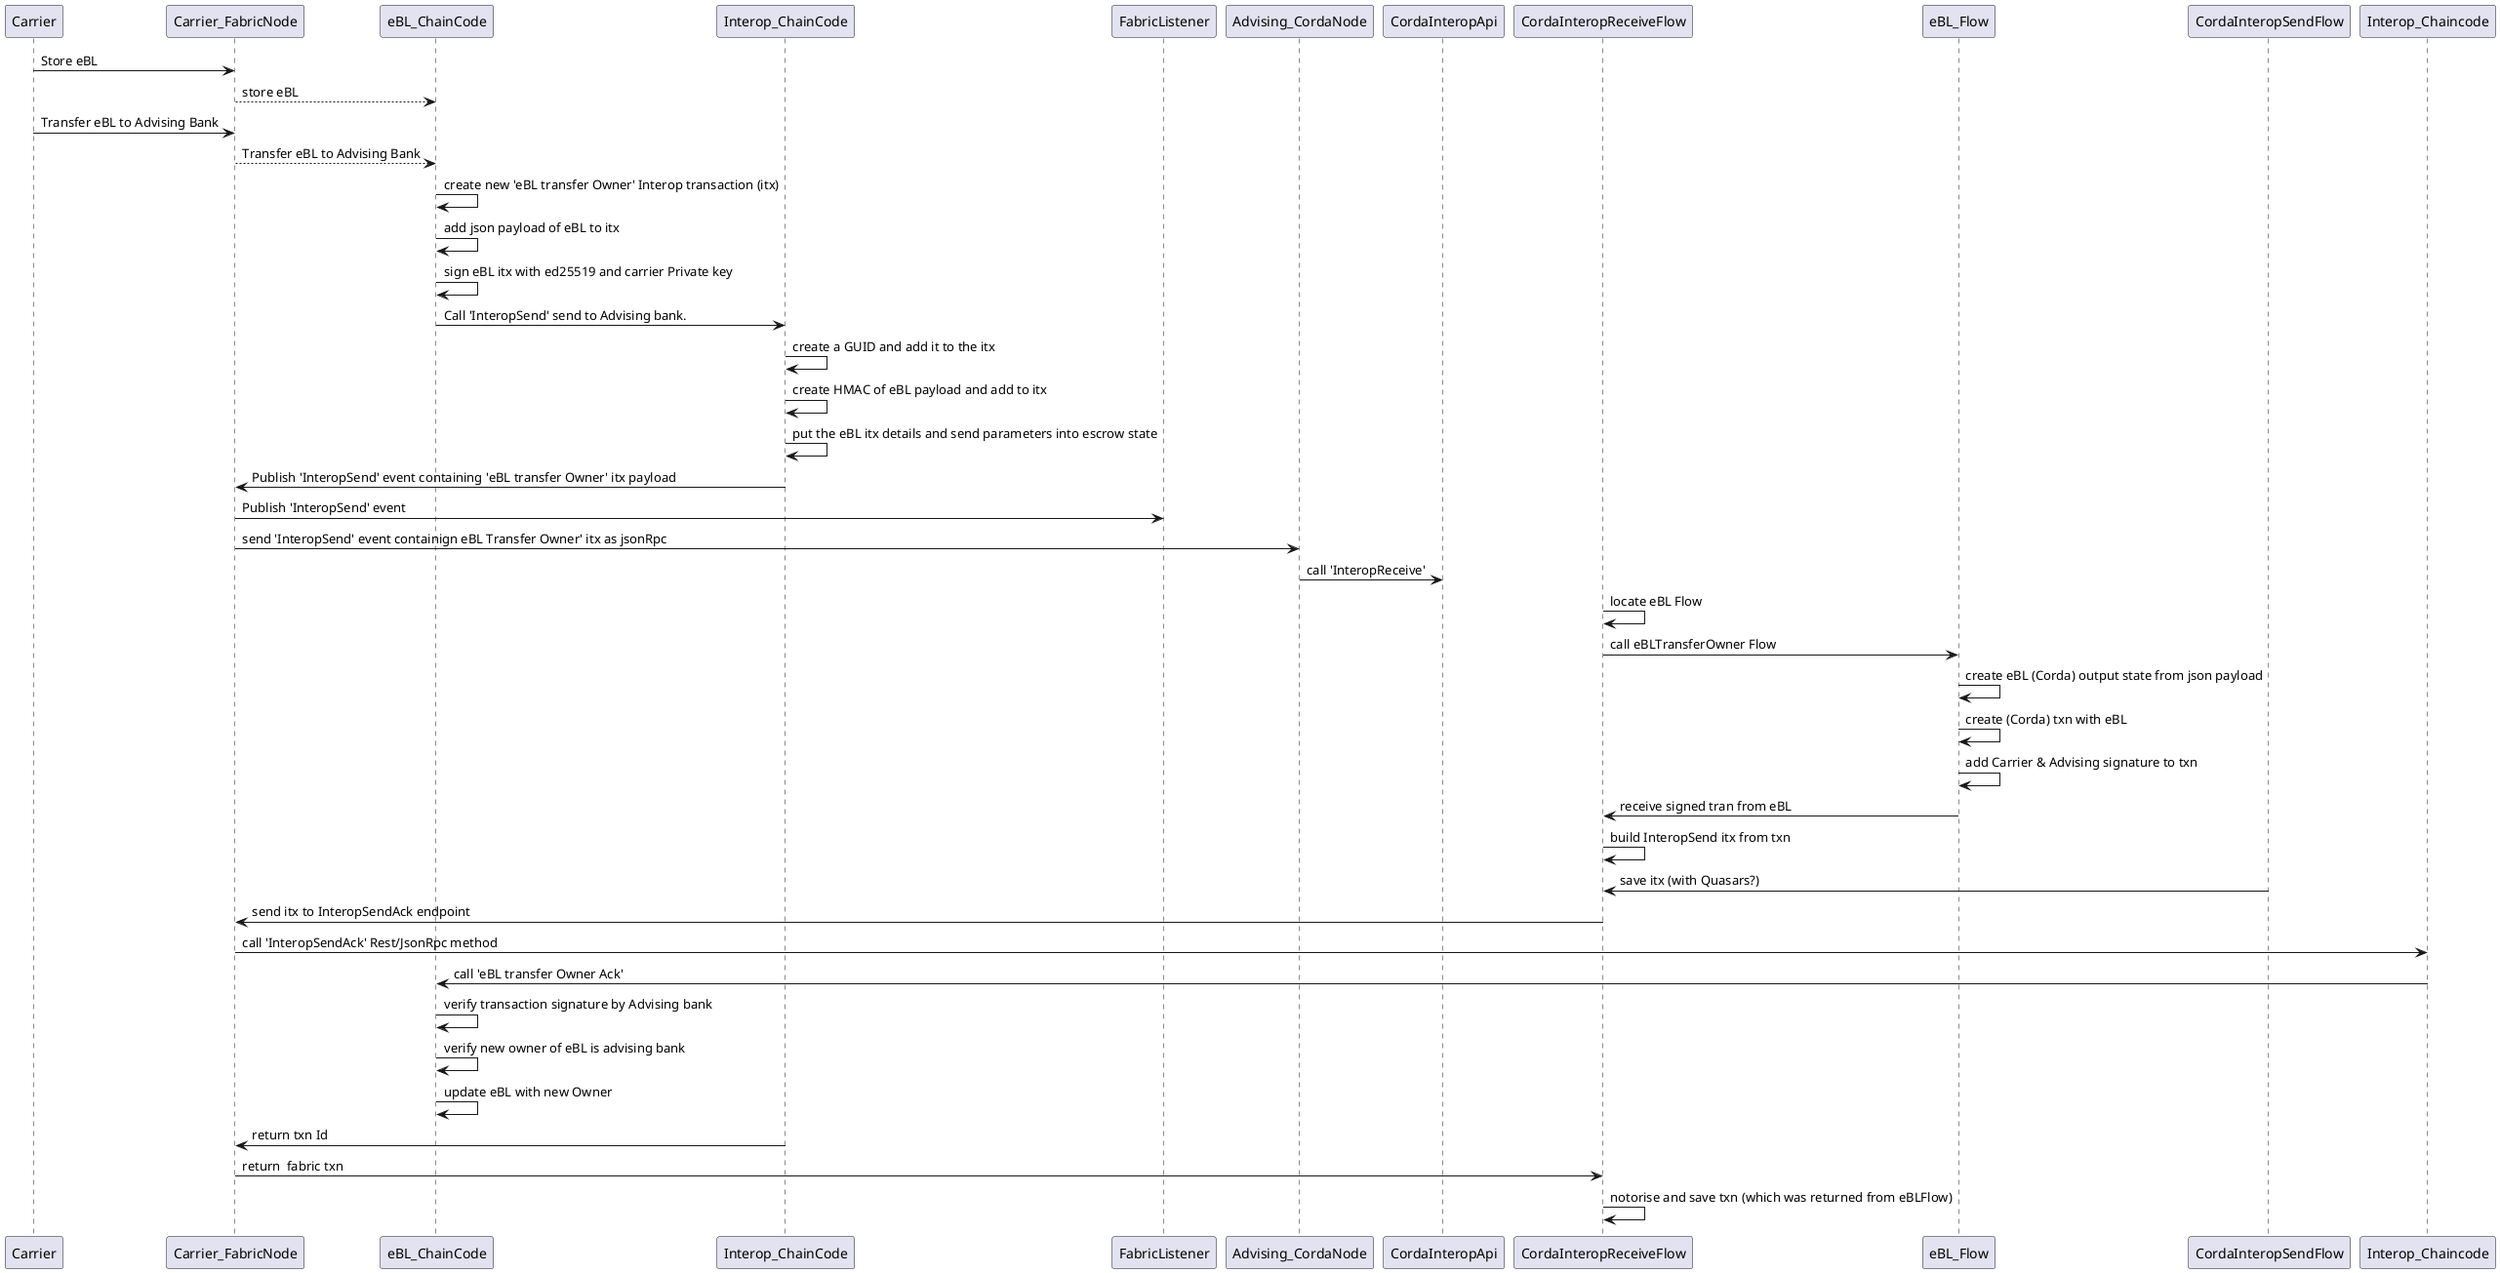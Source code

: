 @startuml
Carrier -> Carrier_FabricNode: Store eBL
Carrier_FabricNode --> eBL_ChainCode: store eBL
Carrier -> Carrier_FabricNode: Transfer eBL to Advising Bank
Carrier_FabricNode --> eBL_ChainCode: Transfer eBL to Advising Bank
eBL_ChainCode -> eBL_ChainCode: create new 'eBL transfer Owner' Interop transaction (itx)
eBL_ChainCode -> eBL_ChainCode: add json payload of eBL to itx
eBL_ChainCode -> eBL_ChainCode: sign eBL itx with ed25519 and carrier Private key
eBL_ChainCode -> Interop_ChainCode: Call 'InteropSend' send to Advising bank.
Interop_ChainCode -> Interop_ChainCode: create a GUID and add it to the itx
Interop_ChainCode -> Interop_ChainCode: create HMAC of eBL payload and add to itx
Interop_ChainCode -> Interop_ChainCode: put the eBL itx details and send parameters into escrow state
Interop_ChainCode -> Carrier_FabricNode: Publish 'InteropSend' event containing 'eBL transfer Owner' itx payload
Carrier_FabricNode -> FabricListener: Publish 'InteropSend' event
Carrier_FabricNode -> Advising_CordaNode : send 'InteropSend' event containign eBL Transfer Owner' itx as jsonRpc
Advising_CordaNode -> CordaInteropApi: call 'InteropReceive'
CordaInteropReceiveFlow -> CordaInteropReceiveFlow : locate eBL Flow
CordaInteropReceiveFlow -> eBL_Flow: call eBLTransferOwner Flow
eBL_Flow -> eBL_Flow: create eBL (Corda) output state from json payload
eBL_Flow -> eBL_Flow: create (Corda) txn with eBL
eBL_Flow -> eBL_Flow: add Carrier & Advising signature to txn
eBL_Flow -> CordaInteropReceiveFlow: receive signed tran from eBL
CordaInteropReceiveFlow -> CordaInteropReceiveFlow: build InteropSend itx from txn
CordaInteropSendFlow -> CordaInteropReceiveFlow: save itx (with Quasars?)
CordaInteropReceiveFlow -> Carrier_FabricNode: send itx to InteropSendAck endpoint
Carrier_FabricNode -> Interop_Chaincode: call 'InteropSendAck' Rest/JsonRpc method
Interop_Chaincode -> eBL_ChainCode : call 'eBL transfer Owner Ack'
eBL_ChainCode -> eBL_ChainCode : verify transaction signature by Advising bank
eBL_ChainCode -> eBL_ChainCode : verify new owner of eBL is advising bank
eBL_ChainCode -> eBL_ChainCode : update eBL with new Owner
Interop_ChainCode -> Carrier_FabricNode: return txn Id
Carrier_FabricNode -> CordaInteropReceiveFlow: return  fabric txn
CordaInteropReceiveFlow -> CordaInteropReceiveFlow: notorise and save txn (which was returned from eBLFlow)
@enduml

#Notes:

In order to sync up the two ledgers, we must consider the difference between 'issuing' the eBL and transfering ownership.
In this case we are issuing the eBL onto Fabric, but then transfering ownership to the other entities - the advising bank
in the first instance. To Corda, the initial transfer will look like an issue of state, so our transfer eBL Ownership flow, must
take into account if the state already exists (in which case it's an issue) or if it already exists (in which case it's a transfer)
We also need to consider how the eBL is kept up to date between the ledger, so that we don't get ourselves into an transaction loop;
if fabric issues the change of owner, then we don't want to Corda to send back another change of owner command. But if Corda
does change of owner then we do want to set the update back to Fabric- Currently I resolve this by having an 'Ack' message and end point
on the receiving ledger.

Note: when the CordaInteropReceive flow gets the fabric transaction back, this transaction will not necessarily be committed, so we would
need an additional bit to confirm this - in fabric 0.6 it's not easy to find if the tx has been commited, so we should defer this to V1.0
when it becomes available.



